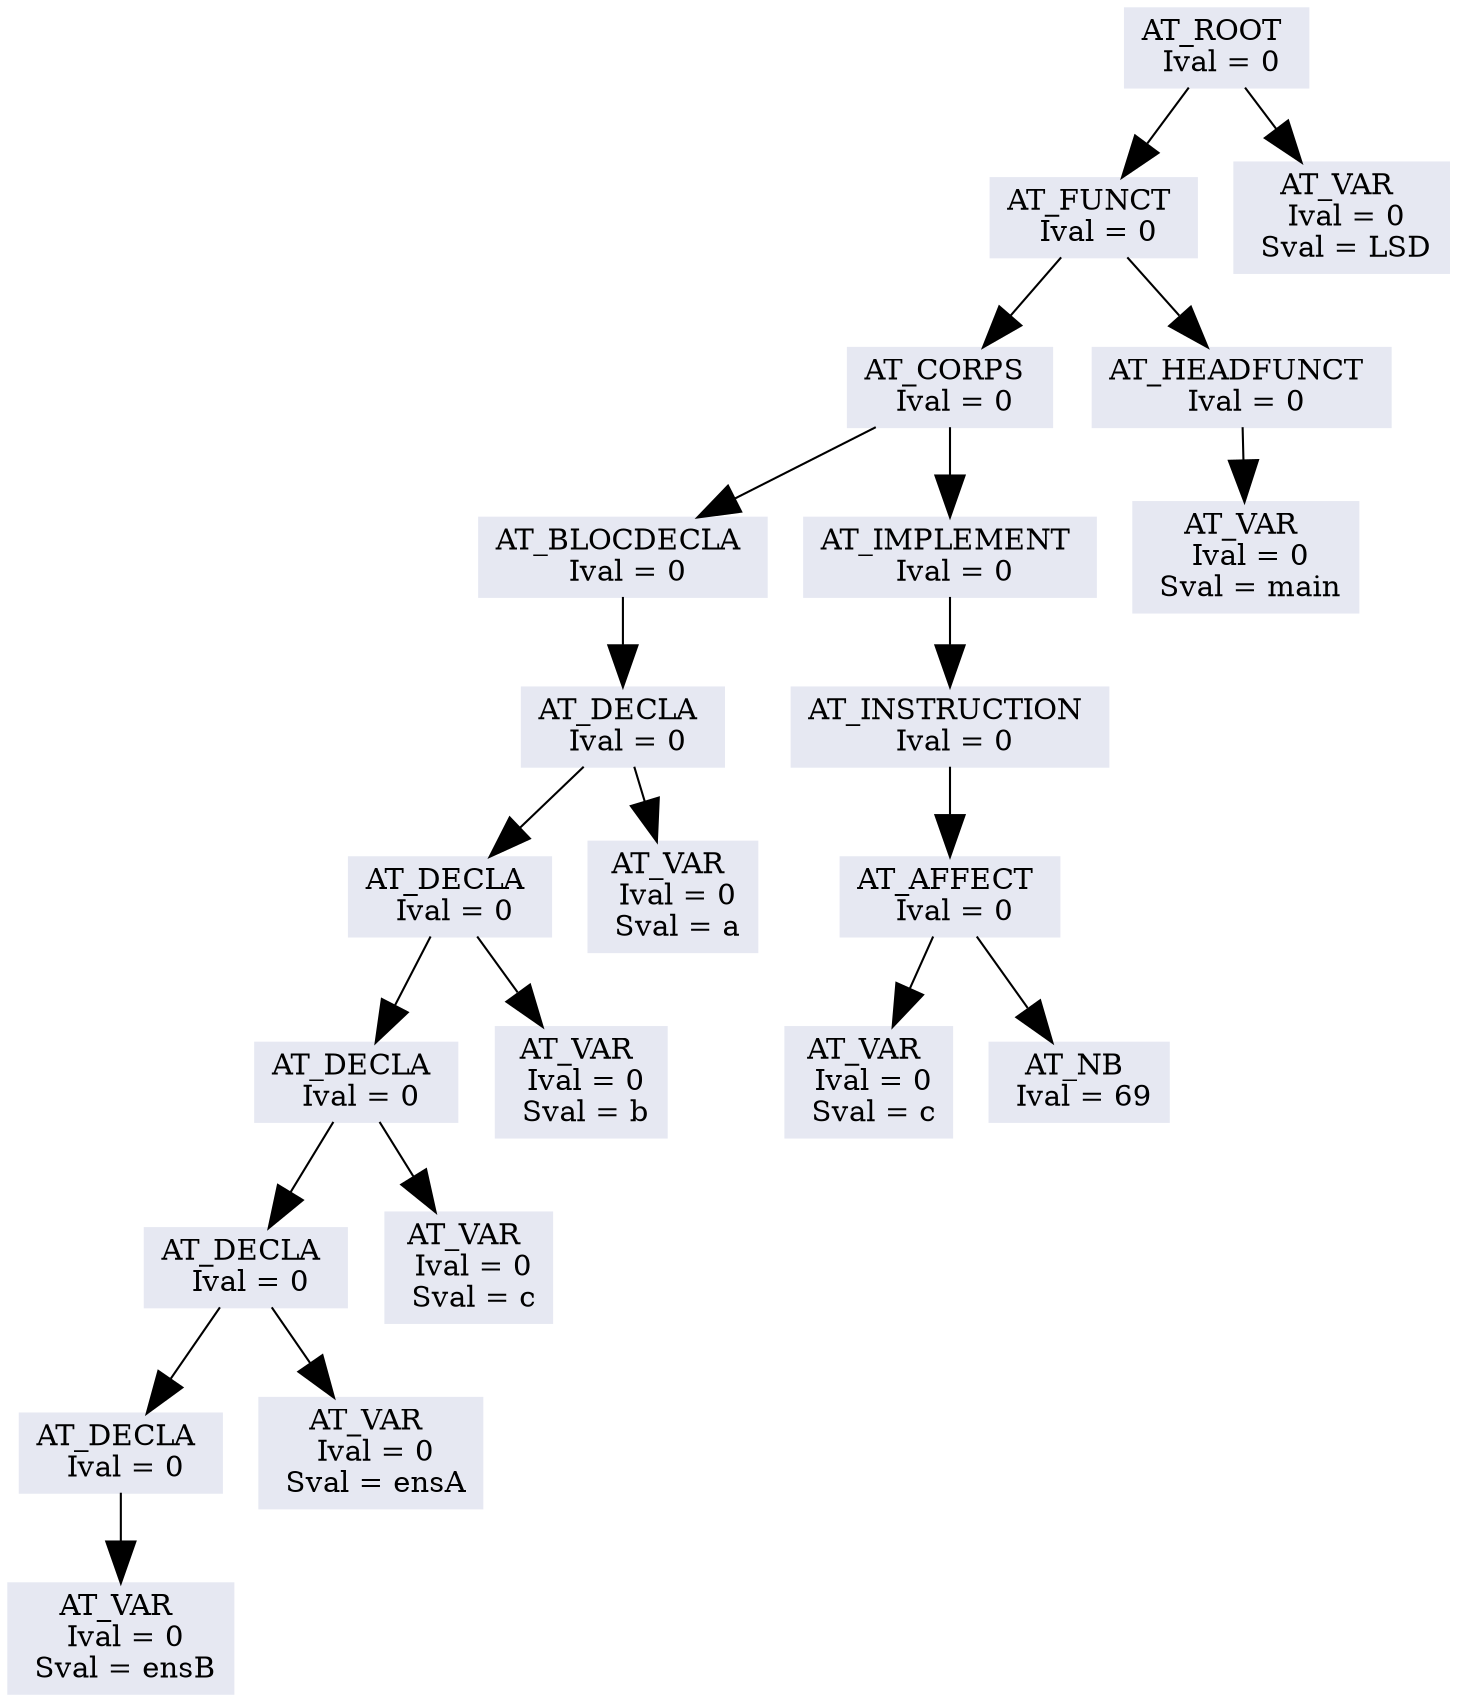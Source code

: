 //dot -Tjpg -oArbreGraph.jpg ArbreGraph.dot
digraph LSD12{
	bgcolor=white
	node [color="#9DACBF", fontcolor="#000000", style=filled];
	edge [arrowsize=2, color="#000000"];

// A remplacer avec ce qu'il y a entre ";*** BEGIN printTreeGraphViz(..) +locations ***" et ";*** END printTreeGraphViz(..) +locations ***"

"0x86d0378";
"0x86d0378"[shape=box, color="#e6e8f2", fontcolor="#000000",label="AT_ROOT \n Ival = 0"];
"0x86d0378" -> "0x86d0358";
"0x86d0378" -> "0x86d0068";
"0x86d0358"[shape=box, color="#e6e8f2", fontcolor="#000000",label="AT_FUNCT \n Ival = 0"];
"0x86d0358" -> "0x86d0338";
"0x86d0358" -> "0x86d00b8";
"0x86d0338"[shape=box, color="#e6e8f2", fontcolor="#000000",label="AT_CORPS \n Ival = 0"];
"0x86d0338" -> "0x86d0268";
"0x86d0338" -> "0x86d0318";
"0x86d0268"[shape=box, color="#e6e8f2", fontcolor="#000000",label="AT_BLOCDECLA \n Ival = 0"];
"0x86d0268" -> "0x86d0248";
"0x86d0248"[shape=box, color="#e6e8f2", fontcolor="#000000",label="AT_DECLA \n Ival = 0"];
"0x86d0248" -> "0x86d0228";
"0x86d0248" -> "0x86d00e8";
"0x86d0228"[shape=box, color="#e6e8f2", fontcolor="#000000",label="AT_DECLA \n Ival = 0"];
"0x86d0228" -> "0x86d0208";
"0x86d0228" -> "0x86d0118";
"0x86d0208"[shape=box, color="#e6e8f2", fontcolor="#000000",label="AT_DECLA \n Ival = 0"];
"0x86d0208" -> "0x86d01e8";
"0x86d0208" -> "0x86d0148";
"0x86d01e8"[shape=box, color="#e6e8f2", fontcolor="#000000",label="AT_DECLA \n Ival = 0"];
"0x86d01e8" -> "0x86d01c8";
"0x86d01e8" -> "0x86d0178";
"0x86d01c8"[shape=box, color="#e6e8f2", fontcolor="#000000",label="AT_DECLA \n Ival = 0"];
"0x86d01c8" -> "0x86d01a8";
"0x86d01a8"[shape=box, color="#e6e8f2", fontcolor="#000000",label="AT_VAR \n Ival = 0\n Sval = ensB"];
"0x86d0178"[shape=box, color="#e6e8f2", fontcolor="#000000",label="AT_VAR \n Ival = 0\n Sval = ensA"];
"0x86d0148"[shape=box, color="#e6e8f2", fontcolor="#000000",label="AT_VAR \n Ival = 0\n Sval = c"];
"0x86d0118"[shape=box, color="#e6e8f2", fontcolor="#000000",label="AT_VAR \n Ival = 0\n Sval = b"];
"0x86d00e8"[shape=box, color="#e6e8f2", fontcolor="#000000",label="AT_VAR \n Ival = 0\n Sval = a"];
"0x86d0318"[shape=box, color="#e6e8f2", fontcolor="#000000",label="AT_IMPLEMENT \n Ival = 0"];
"0x86d0318" -> "0x86d02f8";
"0x86d02f8"[shape=box, color="#e6e8f2", fontcolor="#000000",label="AT_INSTRUCTION \n Ival = 0"];
"0x86d02f8" -> "0x86d02d8";
"0x86d02d8"[shape=box, color="#e6e8f2", fontcolor="#000000",label="AT_AFFECT \n Ival = 0"];
"0x86d02d8" -> "0x86d0298";
"0x86d02d8" -> "0x86d02b8";
"0x86d0298"[shape=box, color="#e6e8f2", fontcolor="#000000",label="AT_VAR \n Ival = 0\n Sval = c"];
"0x86d02b8"[shape=box, color="#e6e8f2", fontcolor="#000000",label="AT_NB \n Ival = 69"];
"0x86d00b8"[shape=box, color="#e6e8f2", fontcolor="#000000",label="AT_HEADFUNCT \n Ival = 0"];
"0x86d00b8" -> "0x86d0098";
"0x86d0098"[shape=box, color="#e6e8f2", fontcolor="#000000",label="AT_VAR \n Ival = 0\n Sval = main"];
"0x86d0068"[shape=box, color="#e6e8f2", fontcolor="#000000",label="AT_VAR \n Ival = 0\n Sval = LSD"];

}
